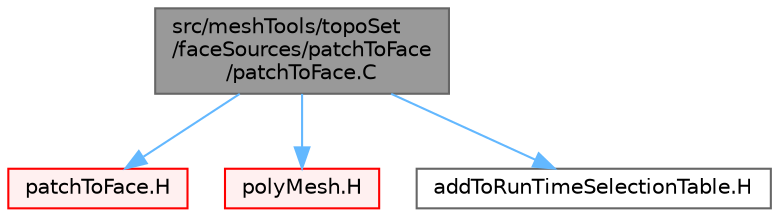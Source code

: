 digraph "src/meshTools/topoSet/faceSources/patchToFace/patchToFace.C"
{
 // LATEX_PDF_SIZE
  bgcolor="transparent";
  edge [fontname=Helvetica,fontsize=10,labelfontname=Helvetica,labelfontsize=10];
  node [fontname=Helvetica,fontsize=10,shape=box,height=0.2,width=0.4];
  Node1 [id="Node000001",label="src/meshTools/topoSet\l/faceSources/patchToFace\l/patchToFace.C",height=0.2,width=0.4,color="gray40", fillcolor="grey60", style="filled", fontcolor="black",tooltip=" "];
  Node1 -> Node2 [id="edge1_Node000001_Node000002",color="steelblue1",style="solid",tooltip=" "];
  Node2 [id="Node000002",label="patchToFace.H",height=0.2,width=0.4,color="red", fillcolor="#FFF0F0", style="filled",URL="$patchToFace_8H.html",tooltip=" "];
  Node1 -> Node218 [id="edge2_Node000001_Node000218",color="steelblue1",style="solid",tooltip=" "];
  Node218 [id="Node000218",label="polyMesh.H",height=0.2,width=0.4,color="red", fillcolor="#FFF0F0", style="filled",URL="$polyMesh_8H.html",tooltip=" "];
  Node1 -> Node282 [id="edge3_Node000001_Node000282",color="steelblue1",style="solid",tooltip=" "];
  Node282 [id="Node000282",label="addToRunTimeSelectionTable.H",height=0.2,width=0.4,color="grey40", fillcolor="white", style="filled",URL="$addToRunTimeSelectionTable_8H.html",tooltip="Macros for easy insertion into run-time selection tables."];
}
